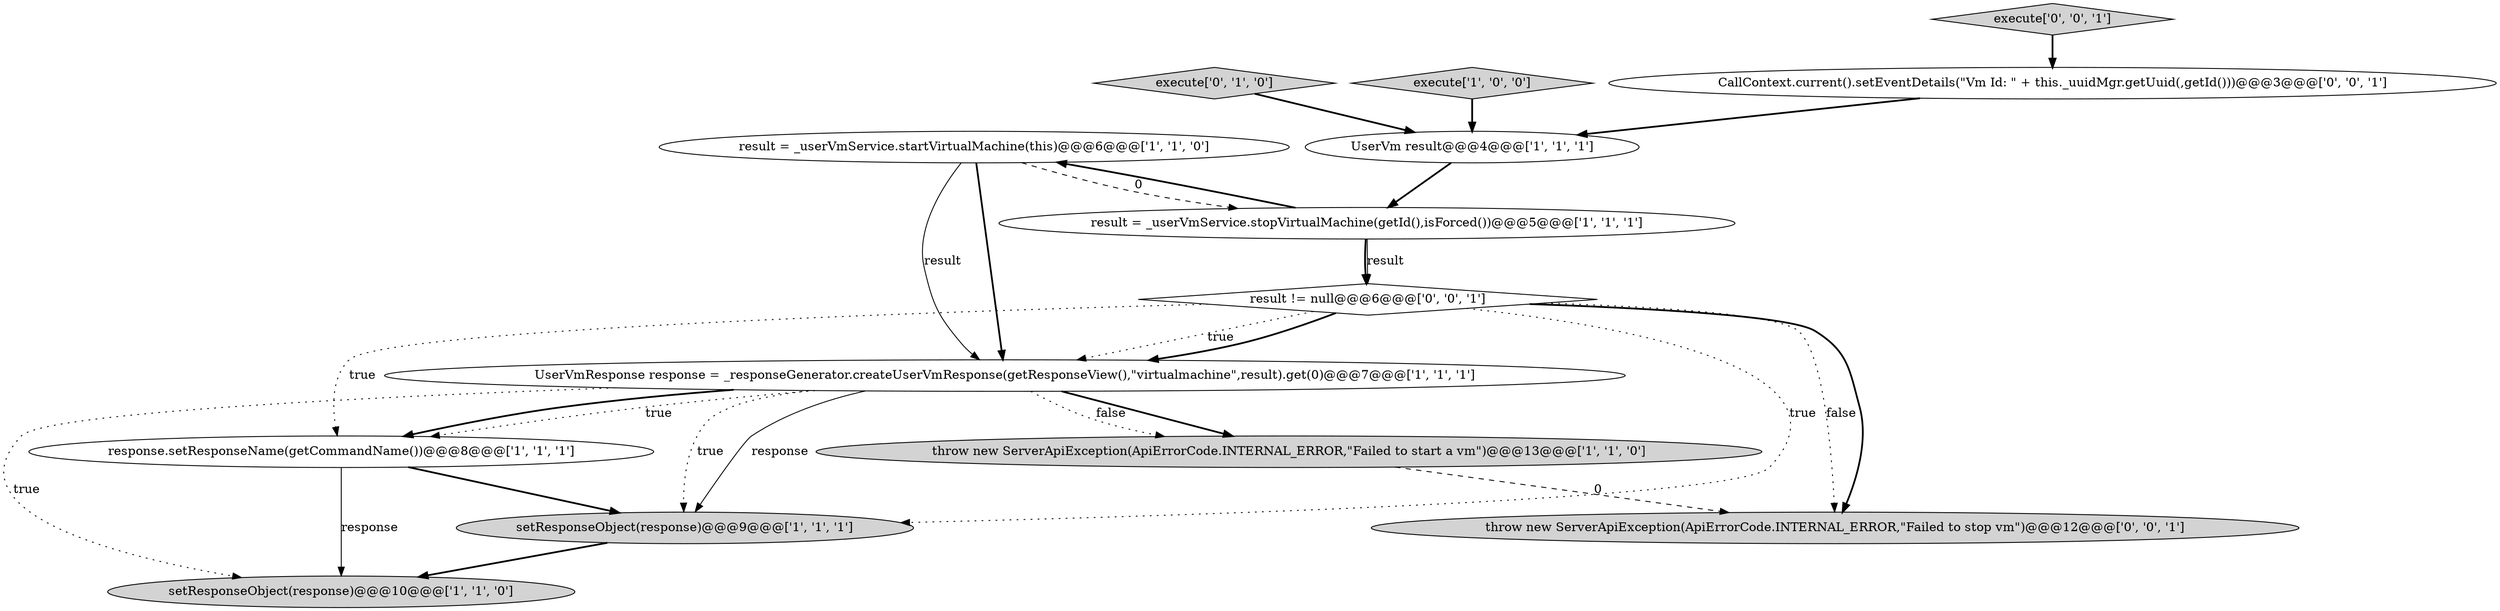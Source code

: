 digraph {
5 [style = filled, label = "result = _userVmService.startVirtualMachine(this)@@@6@@@['1', '1', '0']", fillcolor = white, shape = ellipse image = "AAA0AAABBB1BBB"];
9 [style = filled, label = "execute['0', '1', '0']", fillcolor = lightgray, shape = diamond image = "AAA0AAABBB2BBB"];
1 [style = filled, label = "setResponseObject(response)@@@9@@@['1', '1', '1']", fillcolor = lightgray, shape = ellipse image = "AAA0AAABBB1BBB"];
4 [style = filled, label = "UserVm result@@@4@@@['1', '1', '1']", fillcolor = white, shape = ellipse image = "AAA0AAABBB1BBB"];
2 [style = filled, label = "execute['1', '0', '0']", fillcolor = lightgray, shape = diamond image = "AAA0AAABBB1BBB"];
10 [style = filled, label = "result != null@@@6@@@['0', '0', '1']", fillcolor = white, shape = diamond image = "AAA0AAABBB3BBB"];
12 [style = filled, label = "throw new ServerApiException(ApiErrorCode.INTERNAL_ERROR,\"Failed to stop vm\")@@@12@@@['0', '0', '1']", fillcolor = lightgray, shape = ellipse image = "AAA0AAABBB3BBB"];
8 [style = filled, label = "throw new ServerApiException(ApiErrorCode.INTERNAL_ERROR,\"Failed to start a vm\")@@@13@@@['1', '1', '0']", fillcolor = lightgray, shape = ellipse image = "AAA0AAABBB1BBB"];
11 [style = filled, label = "execute['0', '0', '1']", fillcolor = lightgray, shape = diamond image = "AAA0AAABBB3BBB"];
13 [style = filled, label = "CallContext.current().setEventDetails(\"Vm Id: \" + this._uuidMgr.getUuid(,getId()))@@@3@@@['0', '0', '1']", fillcolor = white, shape = ellipse image = "AAA0AAABBB3BBB"];
6 [style = filled, label = "response.setResponseName(getCommandName())@@@8@@@['1', '1', '1']", fillcolor = white, shape = ellipse image = "AAA0AAABBB1BBB"];
3 [style = filled, label = "setResponseObject(response)@@@10@@@['1', '1', '0']", fillcolor = lightgray, shape = ellipse image = "AAA0AAABBB1BBB"];
7 [style = filled, label = "UserVmResponse response = _responseGenerator.createUserVmResponse(getResponseView(),\"virtualmachine\",result).get(0)@@@7@@@['1', '1', '1']", fillcolor = white, shape = ellipse image = "AAA0AAABBB1BBB"];
0 [style = filled, label = "result = _userVmService.stopVirtualMachine(getId(),isForced())@@@5@@@['1', '1', '1']", fillcolor = white, shape = ellipse image = "AAA0AAABBB1BBB"];
7->8 [style = bold, label=""];
10->1 [style = dotted, label="true"];
2->4 [style = bold, label=""];
13->4 [style = bold, label=""];
9->4 [style = bold, label=""];
10->12 [style = dotted, label="false"];
7->6 [style = bold, label=""];
7->1 [style = dotted, label="true"];
10->7 [style = dotted, label="true"];
10->12 [style = bold, label=""];
0->10 [style = bold, label=""];
10->7 [style = bold, label=""];
1->3 [style = bold, label=""];
8->12 [style = dashed, label="0"];
7->1 [style = solid, label="response"];
0->10 [style = solid, label="result"];
11->13 [style = bold, label=""];
5->7 [style = solid, label="result"];
7->8 [style = dotted, label="false"];
10->6 [style = dotted, label="true"];
0->5 [style = bold, label=""];
6->1 [style = bold, label=""];
5->7 [style = bold, label=""];
4->0 [style = bold, label=""];
7->3 [style = dotted, label="true"];
5->0 [style = dashed, label="0"];
6->3 [style = solid, label="response"];
7->6 [style = dotted, label="true"];
}
